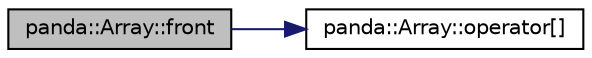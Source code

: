 digraph G
{
  edge [fontname="Helvetica",fontsize="10",labelfontname="Helvetica",labelfontsize="10"];
  node [fontname="Helvetica",fontsize="10",shape=record];
  rankdir=LR;
  Node1 [label="panda::Array::front",height=0.2,width=0.4,color="black", fillcolor="grey75", style="filled" fontcolor="black"];
  Node1 -> Node2 [color="midnightblue",fontsize="10",style="solid"];
  Node2 [label="panda::Array::operator[]",height=0.2,width=0.4,color="black", fillcolor="white", style="filled",URL="$classpanda_1_1Array.html#aaf72094bc5c101f74966d9aac34066cf",tooltip="Element accessor with no range check."];
}
